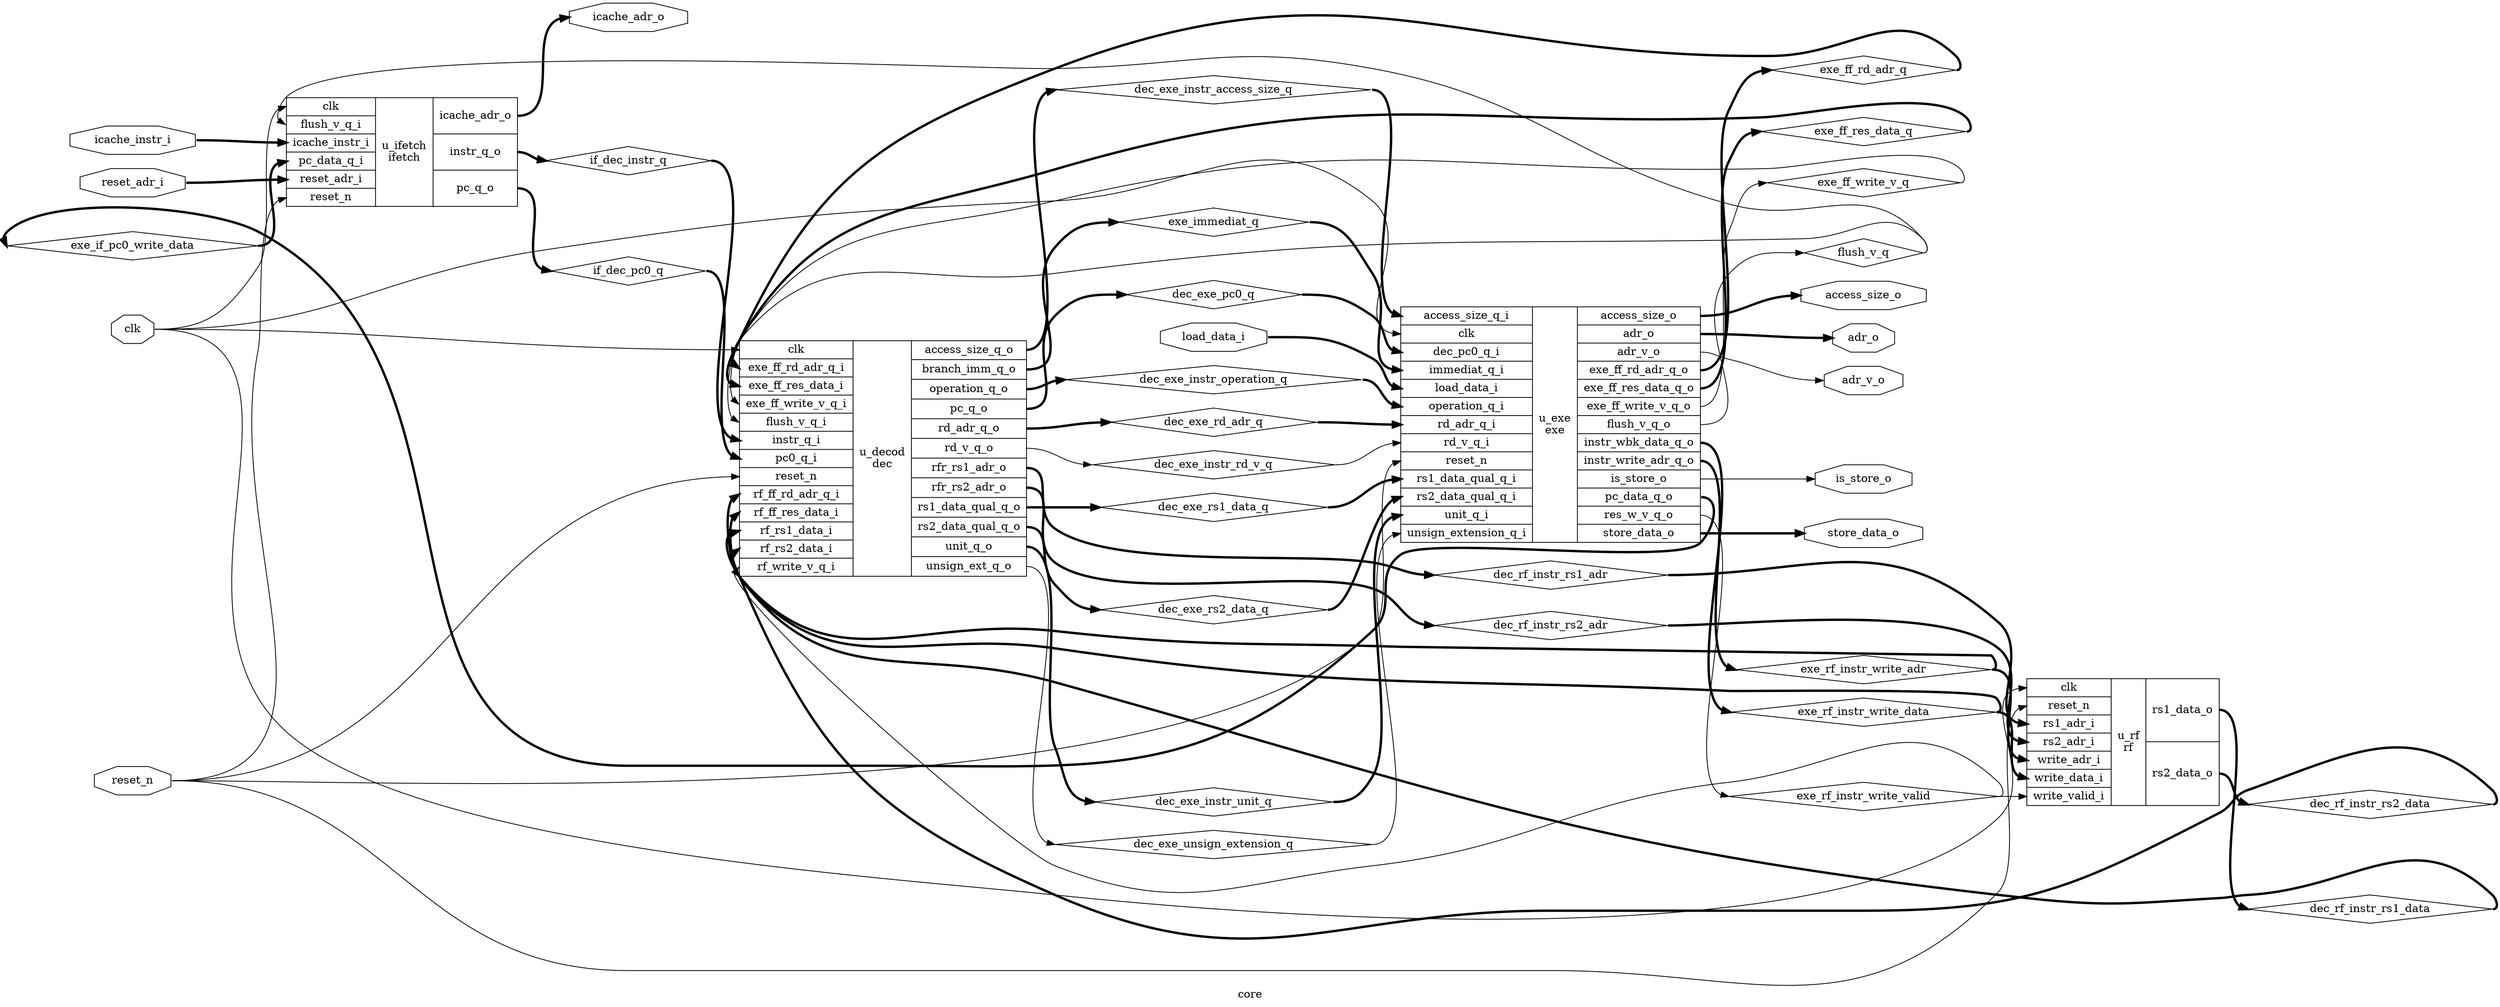 digraph "core" {
label="core";
rankdir="LR";
remincross=true;
n1 [ shape=diamond, label="exe_if_pc0_write_data", color="black", fontcolor="black" ];
n2 [ shape=diamond, label="exe_rf_instr_write_data", color="black", fontcolor="black" ];
n3 [ shape=diamond, label="exe_rf_instr_write_adr", color="black", fontcolor="black" ];
n4 [ shape=diamond, label="exe_rf_instr_write_valid", color="black", fontcolor="black" ];
n5 [ shape=diamond, label="exe_ff_res_data_q", color="black", fontcolor="black" ];
n6 [ shape=diamond, label="exe_ff_rd_adr_q", color="black", fontcolor="black" ];
n7 [ shape=diamond, label="exe_ff_write_v_q", color="black", fontcolor="black" ];
n8 [ shape=diamond, label="dec_exe_instr_operation_q", color="black", fontcolor="black" ];
n9 [ shape=diamond, label="dec_exe_instr_unit_q", color="black", fontcolor="black" ];
n10 [ shape=diamond, label="dec_exe_unsign_extension_q", color="black", fontcolor="black" ];
n11 [ shape=diamond, label="dec_exe_instr_access_size_q", color="black", fontcolor="black" ];
n12 [ shape=diamond, label="exe_immediat_q", color="black", fontcolor="black" ];
n13 [ shape=diamond, label="dec_exe_rs2_data_q", color="black", fontcolor="black" ];
n14 [ shape=diamond, label="dec_exe_rs1_data_q", color="black", fontcolor="black" ];
n15 [ shape=diamond, label="dec_exe_rd_adr_q", color="black", fontcolor="black" ];
n16 [ shape=diamond, label="dec_exe_instr_rd_v_q", color="black", fontcolor="black" ];
n17 [ shape=diamond, label="dec_rf_instr_rs2_data", color="black", fontcolor="black" ];
n18 [ shape=diamond, label="dec_rf_instr_rs2_adr", color="black", fontcolor="black" ];
n19 [ shape=diamond, label="dec_rf_instr_rs1_data", color="black", fontcolor="black" ];
n20 [ shape=diamond, label="dec_rf_instr_rs1_adr", color="black", fontcolor="black" ];
n21 [ shape=diamond, label="dec_exe_pc0_q", color="black", fontcolor="black" ];
n22 [ shape=diamond, label="if_dec_pc0_q", color="black", fontcolor="black" ];
n23 [ shape=diamond, label="if_dec_instr_q", color="black", fontcolor="black" ];
n24 [ shape=diamond, label="flush_v_q", color="black", fontcolor="black" ];
n25 [ shape=octagon, label="access_size_o", color="black", fontcolor="black" ];
n26 [ shape=octagon, label="load_data_i", color="black", fontcolor="black" ];
n27 [ shape=octagon, label="store_data_o", color="black", fontcolor="black" ];
n28 [ shape=octagon, label="is_store_o", color="black", fontcolor="black" ];
n29 [ shape=octagon, label="adr_o", color="black", fontcolor="black" ];
n30 [ shape=octagon, label="adr_v_o", color="black", fontcolor="black" ];
n31 [ shape=octagon, label="icache_instr_i", color="black", fontcolor="black" ];
n32 [ shape=octagon, label="icache_adr_o", color="black", fontcolor="black" ];
n33 [ shape=octagon, label="reset_adr_i", color="black", fontcolor="black" ];
n34 [ shape=octagon, label="reset_n", color="black", fontcolor="black" ];
n35 [ shape=octagon, label="clk", color="black", fontcolor="black" ];
c43 [ shape=record, label="{{<p35> clk|<p34> reset_n|<p36> rs1_adr_i|<p37> rs2_adr_i|<p38> write_adr_i|<p39> write_data_i|<p40> write_valid_i}|u_rf\nrf|{<p41> rs1_data_o|<p42> rs2_data_o}}",  ];
c62 [ shape=record, label="{{<p44> access_size_q_i|<p35> clk|<p45> dec_pc0_q_i|<p46> immediat_q_i|<p26> load_data_i|<p47> operation_q_i|<p48> rd_adr_q_i|<p49> rd_v_q_i|<p34> reset_n|<p50> rs1_data_qual_q_i|<p51> rs2_data_qual_q_i|<p52> unit_q_i|<p53> unsign_extension_q_i}|u_exe\nexe|{<p25> access_size_o|<p29> adr_o|<p30> adr_v_o|<p54> exe_ff_rd_adr_q_o|<p55> exe_ff_res_data_q_o|<p56> exe_ff_write_v_q_o|<p57> flush_v_q_o|<p58> instr_wbk_data_q_o|<p59> instr_write_adr_q_o|<p28> is_store_o|<p60> pc_data_q_o|<p61> res_w_v_q_o|<p27> store_data_o}}",  ];
c86 [ shape=record, label="{{<p35> clk|<p63> exe_ff_rd_adr_q_i|<p64> exe_ff_res_data_i|<p65> exe_ff_write_v_q_i|<p66> flush_v_q_i|<p67> instr_q_i|<p68> pc0_q_i|<p34> reset_n|<p69> rf_ff_rd_adr_q_i|<p70> rf_ff_res_data_i|<p71> rf_rs1_data_i|<p72> rf_rs2_data_i|<p73> rf_write_v_q_i}|u_decod\ndec|{<p74> access_size_q_o|<p75> branch_imm_q_o|<p76> operation_q_o|<p77> pc_q_o|<p78> rd_adr_q_o|<p79> rd_v_q_o|<p80> rfr_rs1_adr_o|<p81> rfr_rs2_adr_o|<p82> rs1_data_qual_q_o|<p83> rs2_data_qual_q_o|<p84> unit_q_o|<p85> unsign_ext_q_o}}",  ];
c89 [ shape=record, label="{{<p35> clk|<p66> flush_v_q_i|<p31> icache_instr_i|<p87> pc_data_q_i|<p33> reset_adr_i|<p34> reset_n}|u_ifetch\nifetch|{<p32> icache_adr_o|<p88> instr_q_o|<p77> pc_q_o}}",  ];
c62:p60:e -> n1:w [color="black", fontcolor="black", style="setlinewidth(3)", label=""];
n1:e -> c89:p87:w [color="black", fontcolor="black", style="setlinewidth(3)", label=""];
c86:p85:e -> n10:w [color="black", fontcolor="black", label=""];
n10:e -> c62:p53:w [color="black", fontcolor="black", label=""];
c86:p74:e -> n11:w [color="black", fontcolor="black", style="setlinewidth(3)", label=""];
n11:e -> c62:p44:w [color="black", fontcolor="black", style="setlinewidth(3)", label=""];
c86:p75:e -> n12:w [color="black", fontcolor="black", style="setlinewidth(3)", label=""];
n12:e -> c62:p46:w [color="black", fontcolor="black", style="setlinewidth(3)", label=""];
c86:p83:e -> n13:w [color="black", fontcolor="black", style="setlinewidth(3)", label=""];
n13:e -> c62:p51:w [color="black", fontcolor="black", style="setlinewidth(3)", label=""];
c86:p82:e -> n14:w [color="black", fontcolor="black", style="setlinewidth(3)", label=""];
n14:e -> c62:p50:w [color="black", fontcolor="black", style="setlinewidth(3)", label=""];
c86:p78:e -> n15:w [color="black", fontcolor="black", style="setlinewidth(3)", label=""];
n15:e -> c62:p48:w [color="black", fontcolor="black", style="setlinewidth(3)", label=""];
c86:p79:e -> n16:w [color="black", fontcolor="black", label=""];
n16:e -> c62:p49:w [color="black", fontcolor="black", label=""];
c43:p42:e -> n17:w [color="black", fontcolor="black", style="setlinewidth(3)", label=""];
n17:e -> c86:p72:w [color="black", fontcolor="black", style="setlinewidth(3)", label=""];
c86:p81:e -> n18:w [color="black", fontcolor="black", style="setlinewidth(3)", label=""];
n18:e -> c43:p37:w [color="black", fontcolor="black", style="setlinewidth(3)", label=""];
c43:p41:e -> n19:w [color="black", fontcolor="black", style="setlinewidth(3)", label=""];
n19:e -> c86:p71:w [color="black", fontcolor="black", style="setlinewidth(3)", label=""];
c62:p58:e -> n2:w [color="black", fontcolor="black", style="setlinewidth(3)", label=""];
n2:e -> c43:p39:w [color="black", fontcolor="black", style="setlinewidth(3)", label=""];
n2:e -> c86:p70:w [color="black", fontcolor="black", style="setlinewidth(3)", label=""];
c86:p80:e -> n20:w [color="black", fontcolor="black", style="setlinewidth(3)", label=""];
n20:e -> c43:p36:w [color="black", fontcolor="black", style="setlinewidth(3)", label=""];
c86:p77:e -> n21:w [color="black", fontcolor="black", style="setlinewidth(3)", label=""];
n21:e -> c62:p45:w [color="black", fontcolor="black", style="setlinewidth(3)", label=""];
c89:p77:e -> n22:w [color="black", fontcolor="black", style="setlinewidth(3)", label=""];
n22:e -> c86:p68:w [color="black", fontcolor="black", style="setlinewidth(3)", label=""];
c89:p88:e -> n23:w [color="black", fontcolor="black", style="setlinewidth(3)", label=""];
n23:e -> c86:p67:w [color="black", fontcolor="black", style="setlinewidth(3)", label=""];
c62:p57:e -> n24:w [color="black", fontcolor="black", label=""];
n24:e -> c86:p66:w [color="black", fontcolor="black", label=""];
n24:e -> c89:p66:w [color="black", fontcolor="black", label=""];
c62:p25:e -> n25:w [color="black", fontcolor="black", style="setlinewidth(3)", label=""];
n26:e -> c62:p26:w [color="black", fontcolor="black", style="setlinewidth(3)", label=""];
c62:p27:e -> n27:w [color="black", fontcolor="black", style="setlinewidth(3)", label=""];
c62:p28:e -> n28:w [color="black", fontcolor="black", label=""];
c62:p29:e -> n29:w [color="black", fontcolor="black", style="setlinewidth(3)", label=""];
c62:p59:e -> n3:w [color="black", fontcolor="black", style="setlinewidth(3)", label=""];
n3:e -> c43:p38:w [color="black", fontcolor="black", style="setlinewidth(3)", label=""];
n3:e -> c86:p69:w [color="black", fontcolor="black", style="setlinewidth(3)", label=""];
c62:p30:e -> n30:w [color="black", fontcolor="black", label=""];
n31:e -> c89:p31:w [color="black", fontcolor="black", style="setlinewidth(3)", label=""];
c89:p32:e -> n32:w [color="black", fontcolor="black", style="setlinewidth(3)", label=""];
n33:e -> c89:p33:w [color="black", fontcolor="black", style="setlinewidth(3)", label=""];
n34:e -> c43:p34:w [color="black", fontcolor="black", label=""];
n34:e -> c62:p34:w [color="black", fontcolor="black", label=""];
n34:e -> c86:p34:w [color="black", fontcolor="black", label=""];
n34:e -> c89:p34:w [color="black", fontcolor="black", label=""];
n35:e -> c43:p35:w [color="black", fontcolor="black", label=""];
n35:e -> c62:p35:w [color="black", fontcolor="black", label=""];
n35:e -> c86:p35:w [color="black", fontcolor="black", label=""];
n35:e -> c89:p35:w [color="black", fontcolor="black", label=""];
c62:p61:e -> n4:w [color="black", fontcolor="black", label=""];
n4:e -> c43:p40:w [color="black", fontcolor="black", label=""];
n4:e -> c86:p73:w [color="black", fontcolor="black", label=""];
c62:p55:e -> n5:w [color="black", fontcolor="black", style="setlinewidth(3)", label=""];
n5:e -> c86:p64:w [color="black", fontcolor="black", style="setlinewidth(3)", label=""];
c62:p54:e -> n6:w [color="black", fontcolor="black", style="setlinewidth(3)", label=""];
n6:e -> c86:p63:w [color="black", fontcolor="black", style="setlinewidth(3)", label=""];
c62:p56:e -> n7:w [color="black", fontcolor="black", label=""];
n7:e -> c86:p65:w [color="black", fontcolor="black", label=""];
c86:p76:e -> n8:w [color="black", fontcolor="black", style="setlinewidth(3)", label=""];
n8:e -> c62:p47:w [color="black", fontcolor="black", style="setlinewidth(3)", label=""];
c86:p84:e -> n9:w [color="black", fontcolor="black", style="setlinewidth(3)", label=""];
n9:e -> c62:p52:w [color="black", fontcolor="black", style="setlinewidth(3)", label=""];
}
